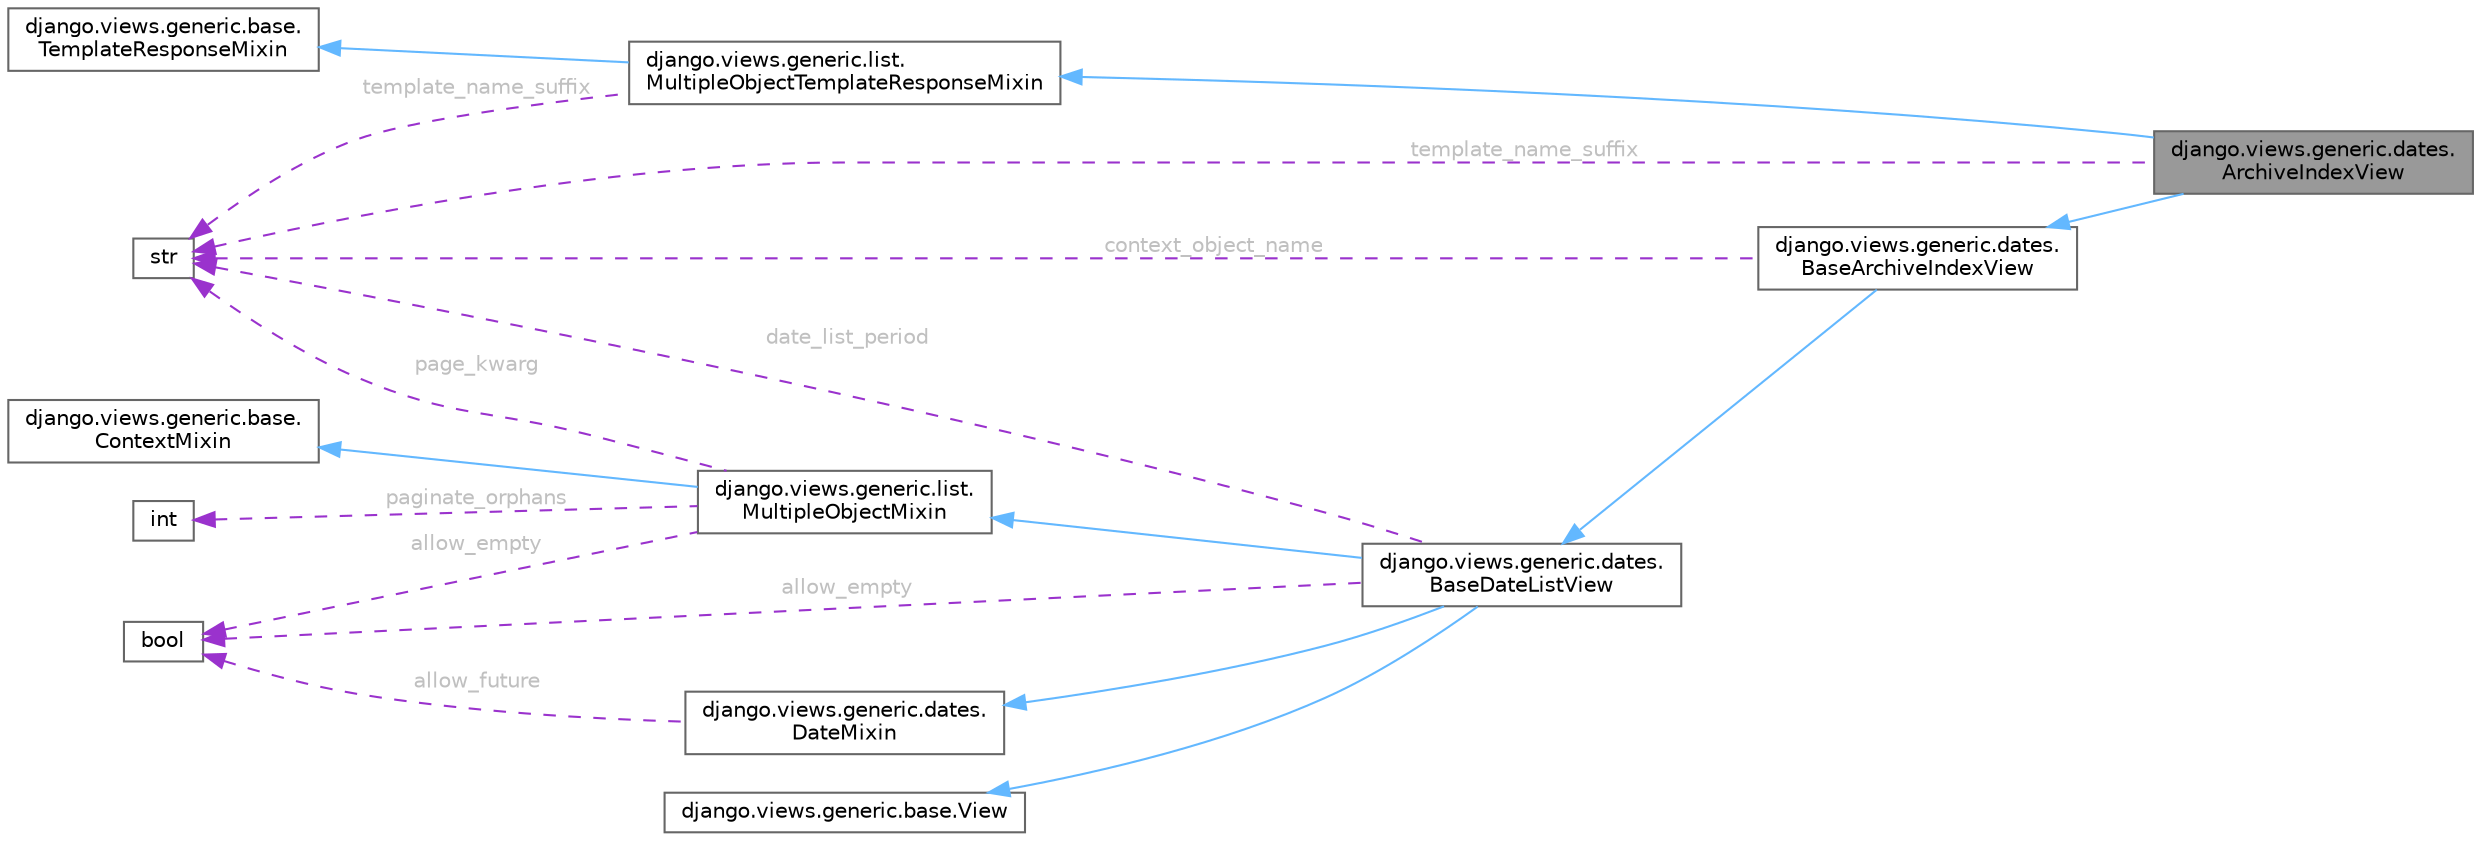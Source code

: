 digraph "django.views.generic.dates.ArchiveIndexView"
{
 // LATEX_PDF_SIZE
  bgcolor="transparent";
  edge [fontname=Helvetica,fontsize=10,labelfontname=Helvetica,labelfontsize=10];
  node [fontname=Helvetica,fontsize=10,shape=box,height=0.2,width=0.4];
  rankdir="LR";
  Node1 [id="Node000001",label="django.views.generic.dates.\lArchiveIndexView",height=0.2,width=0.4,color="gray40", fillcolor="grey60", style="filled", fontcolor="black",tooltip=" "];
  Node2 -> Node1 [id="edge18_Node000001_Node000002",dir="back",color="steelblue1",style="solid",tooltip=" "];
  Node2 [id="Node000002",label="django.views.generic.list.\lMultipleObjectTemplateResponseMixin",height=0.2,width=0.4,color="gray40", fillcolor="white", style="filled",URL="$classdjango_1_1views_1_1generic_1_1list_1_1MultipleObjectTemplateResponseMixin.html",tooltip=" "];
  Node3 -> Node2 [id="edge19_Node000002_Node000003",dir="back",color="steelblue1",style="solid",tooltip=" "];
  Node3 [id="Node000003",label="django.views.generic.base.\lTemplateResponseMixin",height=0.2,width=0.4,color="gray40", fillcolor="white", style="filled",URL="$classdjango_1_1views_1_1generic_1_1base_1_1TemplateResponseMixin.html",tooltip=" "];
  Node4 -> Node2 [id="edge20_Node000002_Node000004",dir="back",color="darkorchid3",style="dashed",tooltip=" ",label=" template_name_suffix",fontcolor="grey" ];
  Node4 [id="Node000004",label="str",height=0.2,width=0.4,color="gray40", fillcolor="white", style="filled",tooltip=" "];
  Node5 -> Node1 [id="edge21_Node000001_Node000005",dir="back",color="steelblue1",style="solid",tooltip=" "];
  Node5 [id="Node000005",label="django.views.generic.dates.\lBaseArchiveIndexView",height=0.2,width=0.4,color="gray40", fillcolor="white", style="filled",URL="$classdjango_1_1views_1_1generic_1_1dates_1_1BaseArchiveIndexView.html",tooltip=" "];
  Node6 -> Node5 [id="edge22_Node000005_Node000006",dir="back",color="steelblue1",style="solid",tooltip=" "];
  Node6 [id="Node000006",label="django.views.generic.dates.\lBaseDateListView",height=0.2,width=0.4,color="gray40", fillcolor="white", style="filled",URL="$classdjango_1_1views_1_1generic_1_1dates_1_1BaseDateListView.html",tooltip=" "];
  Node7 -> Node6 [id="edge23_Node000006_Node000007",dir="back",color="steelblue1",style="solid",tooltip=" "];
  Node7 [id="Node000007",label="django.views.generic.list.\lMultipleObjectMixin",height=0.2,width=0.4,color="gray40", fillcolor="white", style="filled",URL="$classdjango_1_1views_1_1generic_1_1list_1_1MultipleObjectMixin.html",tooltip=" "];
  Node8 -> Node7 [id="edge24_Node000007_Node000008",dir="back",color="steelblue1",style="solid",tooltip=" "];
  Node8 [id="Node000008",label="django.views.generic.base.\lContextMixin",height=0.2,width=0.4,color="gray40", fillcolor="white", style="filled",URL="$classdjango_1_1views_1_1generic_1_1base_1_1ContextMixin.html",tooltip=" "];
  Node9 -> Node7 [id="edge25_Node000007_Node000009",dir="back",color="darkorchid3",style="dashed",tooltip=" ",label=" allow_empty",fontcolor="grey" ];
  Node9 [id="Node000009",label="bool",height=0.2,width=0.4,color="gray40", fillcolor="white", style="filled",tooltip=" "];
  Node10 -> Node7 [id="edge26_Node000007_Node000010",dir="back",color="darkorchid3",style="dashed",tooltip=" ",label=" paginate_orphans",fontcolor="grey" ];
  Node10 [id="Node000010",label="int",height=0.2,width=0.4,color="gray40", fillcolor="white", style="filled",tooltip=" "];
  Node4 -> Node7 [id="edge27_Node000007_Node000004",dir="back",color="darkorchid3",style="dashed",tooltip=" ",label=" page_kwarg",fontcolor="grey" ];
  Node11 -> Node6 [id="edge28_Node000006_Node000011",dir="back",color="steelblue1",style="solid",tooltip=" "];
  Node11 [id="Node000011",label="django.views.generic.dates.\lDateMixin",height=0.2,width=0.4,color="gray40", fillcolor="white", style="filled",URL="$classdjango_1_1views_1_1generic_1_1dates_1_1DateMixin.html",tooltip=" "];
  Node9 -> Node11 [id="edge29_Node000011_Node000009",dir="back",color="darkorchid3",style="dashed",tooltip=" ",label=" allow_future",fontcolor="grey" ];
  Node12 -> Node6 [id="edge30_Node000006_Node000012",dir="back",color="steelblue1",style="solid",tooltip=" "];
  Node12 [id="Node000012",label="django.views.generic.base.View",height=0.2,width=0.4,color="gray40", fillcolor="white", style="filled",URL="$classdjango_1_1views_1_1generic_1_1base_1_1View.html",tooltip=" "];
  Node9 -> Node6 [id="edge31_Node000006_Node000009",dir="back",color="darkorchid3",style="dashed",tooltip=" ",label=" allow_empty",fontcolor="grey" ];
  Node4 -> Node6 [id="edge32_Node000006_Node000004",dir="back",color="darkorchid3",style="dashed",tooltip=" ",label=" date_list_period",fontcolor="grey" ];
  Node4 -> Node5 [id="edge33_Node000005_Node000004",dir="back",color="darkorchid3",style="dashed",tooltip=" ",label=" context_object_name",fontcolor="grey" ];
  Node4 -> Node1 [id="edge34_Node000001_Node000004",dir="back",color="darkorchid3",style="dashed",tooltip=" ",label=" template_name_suffix",fontcolor="grey" ];
}
